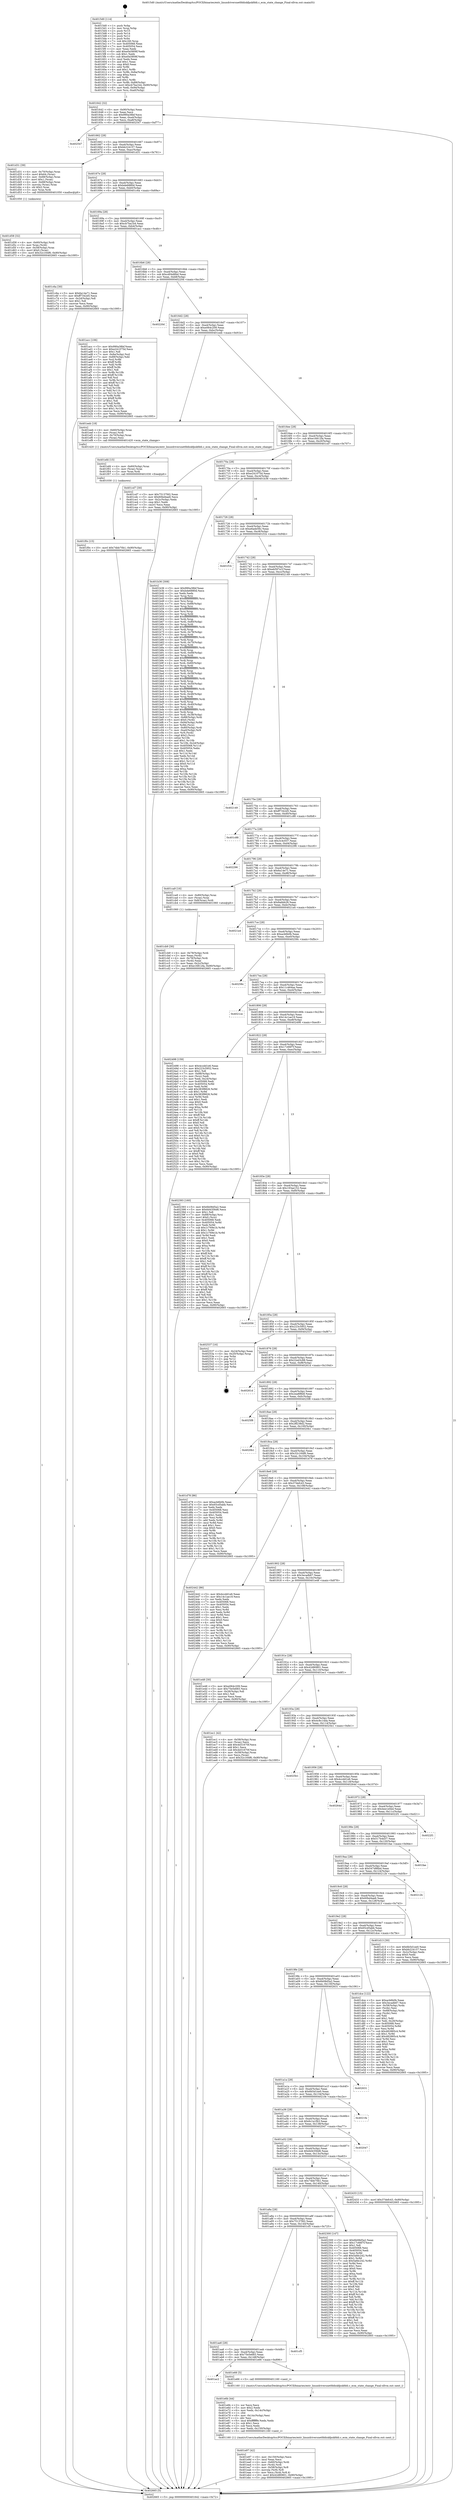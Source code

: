 digraph "0x4015d0" {
  label = "0x4015d0 (/mnt/c/Users/mathe/Desktop/tcc/POCII/binaries/extr_linuxdriversnetfddiskfpskfddi.c_ecm_state_change_Final-ollvm.out::main(0))"
  labelloc = "t"
  node[shape=record]

  Entry [label="",width=0.3,height=0.3,shape=circle,fillcolor=black,style=filled]
  "0x401642" [label="{
     0x401642 [32]\l
     | [instrs]\l
     &nbsp;&nbsp;0x401642 \<+6\>: mov -0x90(%rbp),%eax\l
     &nbsp;&nbsp;0x401648 \<+2\>: mov %eax,%ecx\l
     &nbsp;&nbsp;0x40164a \<+6\>: sub $0x990a38bf,%ecx\l
     &nbsp;&nbsp;0x401650 \<+6\>: mov %eax,-0xa4(%rbp)\l
     &nbsp;&nbsp;0x401656 \<+6\>: mov %ecx,-0xa8(%rbp)\l
     &nbsp;&nbsp;0x40165c \<+6\>: je 0000000000402547 \<main+0xf77\>\l
  }"]
  "0x402547" [label="{
     0x402547\l
  }", style=dashed]
  "0x401662" [label="{
     0x401662 [28]\l
     | [instrs]\l
     &nbsp;&nbsp;0x401662 \<+5\>: jmp 0000000000401667 \<main+0x97\>\l
     &nbsp;&nbsp;0x401667 \<+6\>: mov -0xa4(%rbp),%eax\l
     &nbsp;&nbsp;0x40166d \<+5\>: sub $0xbb224157,%eax\l
     &nbsp;&nbsp;0x401672 \<+6\>: mov %eax,-0xac(%rbp)\l
     &nbsp;&nbsp;0x401678 \<+6\>: je 0000000000401d31 \<main+0x761\>\l
  }"]
  Exit [label="",width=0.3,height=0.3,shape=circle,fillcolor=black,style=filled,peripheries=2]
  "0x401d31" [label="{
     0x401d31 [39]\l
     | [instrs]\l
     &nbsp;&nbsp;0x401d31 \<+4\>: mov -0x70(%rbp),%rax\l
     &nbsp;&nbsp;0x401d35 \<+6\>: movl $0x64,(%rax)\l
     &nbsp;&nbsp;0x401d3b \<+4\>: mov -0x68(%rbp),%rax\l
     &nbsp;&nbsp;0x401d3f \<+6\>: movl $0x1,(%rax)\l
     &nbsp;&nbsp;0x401d45 \<+4\>: mov -0x68(%rbp),%rax\l
     &nbsp;&nbsp;0x401d49 \<+3\>: movslq (%rax),%rax\l
     &nbsp;&nbsp;0x401d4c \<+4\>: shl $0x2,%rax\l
     &nbsp;&nbsp;0x401d50 \<+3\>: mov %rax,%rdi\l
     &nbsp;&nbsp;0x401d53 \<+5\>: call 0000000000401050 \<malloc@plt\>\l
     | [calls]\l
     &nbsp;&nbsp;0x401050 \{1\} (unknown)\l
  }"]
  "0x40167e" [label="{
     0x40167e [28]\l
     | [instrs]\l
     &nbsp;&nbsp;0x40167e \<+5\>: jmp 0000000000401683 \<main+0xb3\>\l
     &nbsp;&nbsp;0x401683 \<+6\>: mov -0xa4(%rbp),%eax\l
     &nbsp;&nbsp;0x401689 \<+5\>: sub $0xbde6880d,%eax\l
     &nbsp;&nbsp;0x40168e \<+6\>: mov %eax,-0xb0(%rbp)\l
     &nbsp;&nbsp;0x401694 \<+6\>: je 0000000000401c6a \<main+0x69a\>\l
  }"]
  "0x401f0c" [label="{
     0x401f0c [15]\l
     | [instrs]\l
     &nbsp;&nbsp;0x401f0c \<+10\>: movl $0x74bb70b1,-0x90(%rbp)\l
     &nbsp;&nbsp;0x401f16 \<+5\>: jmp 0000000000402665 \<main+0x1095\>\l
  }"]
  "0x401c6a" [label="{
     0x401c6a [30]\l
     | [instrs]\l
     &nbsp;&nbsp;0x401c6a \<+5\>: mov $0x6a14e71,%eax\l
     &nbsp;&nbsp;0x401c6f \<+5\>: mov $0xff7342d5,%ecx\l
     &nbsp;&nbsp;0x401c74 \<+3\>: mov -0x2d(%rbp),%dl\l
     &nbsp;&nbsp;0x401c77 \<+3\>: test $0x1,%dl\l
     &nbsp;&nbsp;0x401c7a \<+3\>: cmovne %ecx,%eax\l
     &nbsp;&nbsp;0x401c7d \<+6\>: mov %eax,-0x90(%rbp)\l
     &nbsp;&nbsp;0x401c83 \<+5\>: jmp 0000000000402665 \<main+0x1095\>\l
  }"]
  "0x40169a" [label="{
     0x40169a [28]\l
     | [instrs]\l
     &nbsp;&nbsp;0x40169a \<+5\>: jmp 000000000040169f \<main+0xcf\>\l
     &nbsp;&nbsp;0x40169f \<+6\>: mov -0xa4(%rbp),%eax\l
     &nbsp;&nbsp;0x4016a5 \<+5\>: sub $0xcb7ba1b4,%eax\l
     &nbsp;&nbsp;0x4016aa \<+6\>: mov %eax,-0xb4(%rbp)\l
     &nbsp;&nbsp;0x4016b0 \<+6\>: je 0000000000401acc \<main+0x4fc\>\l
  }"]
  "0x401efd" [label="{
     0x401efd [15]\l
     | [instrs]\l
     &nbsp;&nbsp;0x401efd \<+4\>: mov -0x60(%rbp),%rax\l
     &nbsp;&nbsp;0x401f01 \<+3\>: mov (%rax),%rax\l
     &nbsp;&nbsp;0x401f04 \<+3\>: mov %rax,%rdi\l
     &nbsp;&nbsp;0x401f07 \<+5\>: call 0000000000401030 \<free@plt\>\l
     | [calls]\l
     &nbsp;&nbsp;0x401030 \{1\} (unknown)\l
  }"]
  "0x401acc" [label="{
     0x401acc [106]\l
     | [instrs]\l
     &nbsp;&nbsp;0x401acc \<+5\>: mov $0x990a38bf,%eax\l
     &nbsp;&nbsp;0x401ad1 \<+5\>: mov $0xe241075d,%ecx\l
     &nbsp;&nbsp;0x401ad6 \<+2\>: mov $0x1,%dl\l
     &nbsp;&nbsp;0x401ad8 \<+7\>: mov -0x8a(%rbp),%sil\l
     &nbsp;&nbsp;0x401adf \<+7\>: mov -0x89(%rbp),%dil\l
     &nbsp;&nbsp;0x401ae6 \<+3\>: mov %sil,%r8b\l
     &nbsp;&nbsp;0x401ae9 \<+4\>: xor $0xff,%r8b\l
     &nbsp;&nbsp;0x401aed \<+3\>: mov %dil,%r9b\l
     &nbsp;&nbsp;0x401af0 \<+4\>: xor $0xff,%r9b\l
     &nbsp;&nbsp;0x401af4 \<+3\>: xor $0x1,%dl\l
     &nbsp;&nbsp;0x401af7 \<+3\>: mov %r8b,%r10b\l
     &nbsp;&nbsp;0x401afa \<+4\>: and $0xff,%r10b\l
     &nbsp;&nbsp;0x401afe \<+3\>: and %dl,%sil\l
     &nbsp;&nbsp;0x401b01 \<+3\>: mov %r9b,%r11b\l
     &nbsp;&nbsp;0x401b04 \<+4\>: and $0xff,%r11b\l
     &nbsp;&nbsp;0x401b08 \<+3\>: and %dl,%dil\l
     &nbsp;&nbsp;0x401b0b \<+3\>: or %sil,%r10b\l
     &nbsp;&nbsp;0x401b0e \<+3\>: or %dil,%r11b\l
     &nbsp;&nbsp;0x401b11 \<+3\>: xor %r11b,%r10b\l
     &nbsp;&nbsp;0x401b14 \<+3\>: or %r9b,%r8b\l
     &nbsp;&nbsp;0x401b17 \<+4\>: xor $0xff,%r8b\l
     &nbsp;&nbsp;0x401b1b \<+3\>: or $0x1,%dl\l
     &nbsp;&nbsp;0x401b1e \<+3\>: and %dl,%r8b\l
     &nbsp;&nbsp;0x401b21 \<+3\>: or %r8b,%r10b\l
     &nbsp;&nbsp;0x401b24 \<+4\>: test $0x1,%r10b\l
     &nbsp;&nbsp;0x401b28 \<+3\>: cmovne %ecx,%eax\l
     &nbsp;&nbsp;0x401b2b \<+6\>: mov %eax,-0x90(%rbp)\l
     &nbsp;&nbsp;0x401b31 \<+5\>: jmp 0000000000402665 \<main+0x1095\>\l
  }"]
  "0x4016b6" [label="{
     0x4016b6 [28]\l
     | [instrs]\l
     &nbsp;&nbsp;0x4016b6 \<+5\>: jmp 00000000004016bb \<main+0xeb\>\l
     &nbsp;&nbsp;0x4016bb \<+6\>: mov -0xa4(%rbp),%eax\l
     &nbsp;&nbsp;0x4016c1 \<+5\>: sub $0xcd04d6bd,%eax\l
     &nbsp;&nbsp;0x4016c6 \<+6\>: mov %eax,-0xb8(%rbp)\l
     &nbsp;&nbsp;0x4016cc \<+6\>: je 000000000040220d \<main+0xc3d\>\l
  }"]
  "0x402665" [label="{
     0x402665 [5]\l
     | [instrs]\l
     &nbsp;&nbsp;0x402665 \<+5\>: jmp 0000000000401642 \<main+0x72\>\l
  }"]
  "0x4015d0" [label="{
     0x4015d0 [114]\l
     | [instrs]\l
     &nbsp;&nbsp;0x4015d0 \<+1\>: push %rbp\l
     &nbsp;&nbsp;0x4015d1 \<+3\>: mov %rsp,%rbp\l
     &nbsp;&nbsp;0x4015d4 \<+2\>: push %r15\l
     &nbsp;&nbsp;0x4015d6 \<+2\>: push %r14\l
     &nbsp;&nbsp;0x4015d8 \<+2\>: push %r12\l
     &nbsp;&nbsp;0x4015da \<+1\>: push %rbx\l
     &nbsp;&nbsp;0x4015db \<+7\>: sub $0x160,%rsp\l
     &nbsp;&nbsp;0x4015e2 \<+7\>: mov 0x405068,%eax\l
     &nbsp;&nbsp;0x4015e9 \<+7\>: mov 0x405054,%ecx\l
     &nbsp;&nbsp;0x4015f0 \<+2\>: mov %eax,%edx\l
     &nbsp;&nbsp;0x4015f2 \<+6\>: add $0xe0a5808f,%edx\l
     &nbsp;&nbsp;0x4015f8 \<+3\>: sub $0x1,%edx\l
     &nbsp;&nbsp;0x4015fb \<+6\>: sub $0xe0a5808f,%edx\l
     &nbsp;&nbsp;0x401601 \<+3\>: imul %edx,%eax\l
     &nbsp;&nbsp;0x401604 \<+3\>: and $0x1,%eax\l
     &nbsp;&nbsp;0x401607 \<+3\>: cmp $0x0,%eax\l
     &nbsp;&nbsp;0x40160a \<+4\>: sete %r8b\l
     &nbsp;&nbsp;0x40160e \<+4\>: and $0x1,%r8b\l
     &nbsp;&nbsp;0x401612 \<+7\>: mov %r8b,-0x8a(%rbp)\l
     &nbsp;&nbsp;0x401619 \<+3\>: cmp $0xa,%ecx\l
     &nbsp;&nbsp;0x40161c \<+4\>: setl %r8b\l
     &nbsp;&nbsp;0x401620 \<+4\>: and $0x1,%r8b\l
     &nbsp;&nbsp;0x401624 \<+7\>: mov %r8b,-0x89(%rbp)\l
     &nbsp;&nbsp;0x40162b \<+10\>: movl $0xcb7ba1b4,-0x90(%rbp)\l
     &nbsp;&nbsp;0x401635 \<+6\>: mov %edi,-0x94(%rbp)\l
     &nbsp;&nbsp;0x40163b \<+7\>: mov %rsi,-0xa0(%rbp)\l
  }"]
  "0x401e97" [label="{
     0x401e97 [42]\l
     | [instrs]\l
     &nbsp;&nbsp;0x401e97 \<+6\>: mov -0x150(%rbp),%ecx\l
     &nbsp;&nbsp;0x401e9d \<+3\>: imul %eax,%ecx\l
     &nbsp;&nbsp;0x401ea0 \<+4\>: mov -0x60(%rbp),%rdi\l
     &nbsp;&nbsp;0x401ea4 \<+3\>: mov (%rdi),%rdi\l
     &nbsp;&nbsp;0x401ea7 \<+4\>: mov -0x58(%rbp),%r8\l
     &nbsp;&nbsp;0x401eab \<+3\>: movslq (%r8),%r8\l
     &nbsp;&nbsp;0x401eae \<+4\>: mov %ecx,(%rdi,%r8,4)\l
     &nbsp;&nbsp;0x401eb2 \<+10\>: movl $0x42d80801,-0x90(%rbp)\l
     &nbsp;&nbsp;0x401ebc \<+5\>: jmp 0000000000402665 \<main+0x1095\>\l
  }"]
  "0x40220d" [label="{
     0x40220d\l
  }", style=dashed]
  "0x4016d2" [label="{
     0x4016d2 [28]\l
     | [instrs]\l
     &nbsp;&nbsp;0x4016d2 \<+5\>: jmp 00000000004016d7 \<main+0x107\>\l
     &nbsp;&nbsp;0x4016d7 \<+6\>: mov -0xa4(%rbp),%eax\l
     &nbsp;&nbsp;0x4016dd \<+5\>: sub $0xe064c209,%eax\l
     &nbsp;&nbsp;0x4016e2 \<+6\>: mov %eax,-0xbc(%rbp)\l
     &nbsp;&nbsp;0x4016e8 \<+6\>: je 0000000000401eeb \<main+0x91b\>\l
  }"]
  "0x401e6b" [label="{
     0x401e6b [44]\l
     | [instrs]\l
     &nbsp;&nbsp;0x401e6b \<+2\>: xor %ecx,%ecx\l
     &nbsp;&nbsp;0x401e6d \<+5\>: mov $0x2,%edx\l
     &nbsp;&nbsp;0x401e72 \<+6\>: mov %edx,-0x14c(%rbp)\l
     &nbsp;&nbsp;0x401e78 \<+1\>: cltd\l
     &nbsp;&nbsp;0x401e79 \<+6\>: mov -0x14c(%rbp),%esi\l
     &nbsp;&nbsp;0x401e7f \<+2\>: idiv %esi\l
     &nbsp;&nbsp;0x401e81 \<+6\>: imul $0xfffffffe,%edx,%edx\l
     &nbsp;&nbsp;0x401e87 \<+3\>: sub $0x1,%ecx\l
     &nbsp;&nbsp;0x401e8a \<+2\>: sub %ecx,%edx\l
     &nbsp;&nbsp;0x401e8c \<+6\>: mov %edx,-0x150(%rbp)\l
     &nbsp;&nbsp;0x401e92 \<+5\>: call 0000000000401160 \<next_i\>\l
     | [calls]\l
     &nbsp;&nbsp;0x401160 \{1\} (/mnt/c/Users/mathe/Desktop/tcc/POCII/binaries/extr_linuxdriversnetfddiskfpskfddi.c_ecm_state_change_Final-ollvm.out::next_i)\l
  }"]
  "0x401eeb" [label="{
     0x401eeb [18]\l
     | [instrs]\l
     &nbsp;&nbsp;0x401eeb \<+4\>: mov -0x60(%rbp),%rax\l
     &nbsp;&nbsp;0x401eef \<+3\>: mov (%rax),%rdi\l
     &nbsp;&nbsp;0x401ef2 \<+4\>: mov -0x70(%rbp),%rax\l
     &nbsp;&nbsp;0x401ef6 \<+2\>: mov (%rax),%esi\l
     &nbsp;&nbsp;0x401ef8 \<+5\>: call 0000000000401420 \<ecm_state_change\>\l
     | [calls]\l
     &nbsp;&nbsp;0x401420 \{1\} (/mnt/c/Users/mathe/Desktop/tcc/POCII/binaries/extr_linuxdriversnetfddiskfpskfddi.c_ecm_state_change_Final-ollvm.out::ecm_state_change)\l
  }"]
  "0x4016ee" [label="{
     0x4016ee [28]\l
     | [instrs]\l
     &nbsp;&nbsp;0x4016ee \<+5\>: jmp 00000000004016f3 \<main+0x123\>\l
     &nbsp;&nbsp;0x4016f3 \<+6\>: mov -0xa4(%rbp),%eax\l
     &nbsp;&nbsp;0x4016f9 \<+5\>: sub $0xe16812fa,%eax\l
     &nbsp;&nbsp;0x4016fe \<+6\>: mov %eax,-0xc0(%rbp)\l
     &nbsp;&nbsp;0x401704 \<+6\>: je 0000000000401cd7 \<main+0x707\>\l
  }"]
  "0x401ac2" [label="{
     0x401ac2\l
  }", style=dashed]
  "0x401cd7" [label="{
     0x401cd7 [30]\l
     | [instrs]\l
     &nbsp;&nbsp;0x401cd7 \<+5\>: mov $0x75137fd2,%eax\l
     &nbsp;&nbsp;0x401cdc \<+5\>: mov $0x60bd4ae6,%ecx\l
     &nbsp;&nbsp;0x401ce1 \<+3\>: mov -0x2c(%rbp),%edx\l
     &nbsp;&nbsp;0x401ce4 \<+3\>: cmp $0x1,%edx\l
     &nbsp;&nbsp;0x401ce7 \<+3\>: cmovl %ecx,%eax\l
     &nbsp;&nbsp;0x401cea \<+6\>: mov %eax,-0x90(%rbp)\l
     &nbsp;&nbsp;0x401cf0 \<+5\>: jmp 0000000000402665 \<main+0x1095\>\l
  }"]
  "0x40170a" [label="{
     0x40170a [28]\l
     | [instrs]\l
     &nbsp;&nbsp;0x40170a \<+5\>: jmp 000000000040170f \<main+0x13f\>\l
     &nbsp;&nbsp;0x40170f \<+6\>: mov -0xa4(%rbp),%eax\l
     &nbsp;&nbsp;0x401715 \<+5\>: sub $0xe241075d,%eax\l
     &nbsp;&nbsp;0x40171a \<+6\>: mov %eax,-0xc4(%rbp)\l
     &nbsp;&nbsp;0x401720 \<+6\>: je 0000000000401b36 \<main+0x566\>\l
  }"]
  "0x401e66" [label="{
     0x401e66 [5]\l
     | [instrs]\l
     &nbsp;&nbsp;0x401e66 \<+5\>: call 0000000000401160 \<next_i\>\l
     | [calls]\l
     &nbsp;&nbsp;0x401160 \{1\} (/mnt/c/Users/mathe/Desktop/tcc/POCII/binaries/extr_linuxdriversnetfddiskfpskfddi.c_ecm_state_change_Final-ollvm.out::next_i)\l
  }"]
  "0x401b36" [label="{
     0x401b36 [308]\l
     | [instrs]\l
     &nbsp;&nbsp;0x401b36 \<+5\>: mov $0x990a38bf,%eax\l
     &nbsp;&nbsp;0x401b3b \<+5\>: mov $0xbde6880d,%ecx\l
     &nbsp;&nbsp;0x401b40 \<+2\>: xor %edx,%edx\l
     &nbsp;&nbsp;0x401b42 \<+3\>: mov %rsp,%rsi\l
     &nbsp;&nbsp;0x401b45 \<+4\>: add $0xfffffffffffffff0,%rsi\l
     &nbsp;&nbsp;0x401b49 \<+3\>: mov %rsi,%rsp\l
     &nbsp;&nbsp;0x401b4c \<+7\>: mov %rsi,-0x88(%rbp)\l
     &nbsp;&nbsp;0x401b53 \<+3\>: mov %rsp,%rsi\l
     &nbsp;&nbsp;0x401b56 \<+4\>: add $0xfffffffffffffff0,%rsi\l
     &nbsp;&nbsp;0x401b5a \<+3\>: mov %rsi,%rsp\l
     &nbsp;&nbsp;0x401b5d \<+3\>: mov %rsp,%rdi\l
     &nbsp;&nbsp;0x401b60 \<+4\>: add $0xfffffffffffffff0,%rdi\l
     &nbsp;&nbsp;0x401b64 \<+3\>: mov %rdi,%rsp\l
     &nbsp;&nbsp;0x401b67 \<+4\>: mov %rdi,-0x80(%rbp)\l
     &nbsp;&nbsp;0x401b6b \<+3\>: mov %rsp,%rdi\l
     &nbsp;&nbsp;0x401b6e \<+4\>: add $0xfffffffffffffff0,%rdi\l
     &nbsp;&nbsp;0x401b72 \<+3\>: mov %rdi,%rsp\l
     &nbsp;&nbsp;0x401b75 \<+4\>: mov %rdi,-0x78(%rbp)\l
     &nbsp;&nbsp;0x401b79 \<+3\>: mov %rsp,%rdi\l
     &nbsp;&nbsp;0x401b7c \<+4\>: add $0xfffffffffffffff0,%rdi\l
     &nbsp;&nbsp;0x401b80 \<+3\>: mov %rdi,%rsp\l
     &nbsp;&nbsp;0x401b83 \<+4\>: mov %rdi,-0x70(%rbp)\l
     &nbsp;&nbsp;0x401b87 \<+3\>: mov %rsp,%rdi\l
     &nbsp;&nbsp;0x401b8a \<+4\>: add $0xfffffffffffffff0,%rdi\l
     &nbsp;&nbsp;0x401b8e \<+3\>: mov %rdi,%rsp\l
     &nbsp;&nbsp;0x401b91 \<+4\>: mov %rdi,-0x68(%rbp)\l
     &nbsp;&nbsp;0x401b95 \<+3\>: mov %rsp,%rdi\l
     &nbsp;&nbsp;0x401b98 \<+4\>: add $0xfffffffffffffff0,%rdi\l
     &nbsp;&nbsp;0x401b9c \<+3\>: mov %rdi,%rsp\l
     &nbsp;&nbsp;0x401b9f \<+4\>: mov %rdi,-0x60(%rbp)\l
     &nbsp;&nbsp;0x401ba3 \<+3\>: mov %rsp,%rdi\l
     &nbsp;&nbsp;0x401ba6 \<+4\>: add $0xfffffffffffffff0,%rdi\l
     &nbsp;&nbsp;0x401baa \<+3\>: mov %rdi,%rsp\l
     &nbsp;&nbsp;0x401bad \<+4\>: mov %rdi,-0x58(%rbp)\l
     &nbsp;&nbsp;0x401bb1 \<+3\>: mov %rsp,%rdi\l
     &nbsp;&nbsp;0x401bb4 \<+4\>: add $0xfffffffffffffff0,%rdi\l
     &nbsp;&nbsp;0x401bb8 \<+3\>: mov %rdi,%rsp\l
     &nbsp;&nbsp;0x401bbb \<+4\>: mov %rdi,-0x50(%rbp)\l
     &nbsp;&nbsp;0x401bbf \<+3\>: mov %rsp,%rdi\l
     &nbsp;&nbsp;0x401bc2 \<+4\>: add $0xfffffffffffffff0,%rdi\l
     &nbsp;&nbsp;0x401bc6 \<+3\>: mov %rdi,%rsp\l
     &nbsp;&nbsp;0x401bc9 \<+4\>: mov %rdi,-0x48(%rbp)\l
     &nbsp;&nbsp;0x401bcd \<+3\>: mov %rsp,%rdi\l
     &nbsp;&nbsp;0x401bd0 \<+4\>: add $0xfffffffffffffff0,%rdi\l
     &nbsp;&nbsp;0x401bd4 \<+3\>: mov %rdi,%rsp\l
     &nbsp;&nbsp;0x401bd7 \<+4\>: mov %rdi,-0x40(%rbp)\l
     &nbsp;&nbsp;0x401bdb \<+3\>: mov %rsp,%rdi\l
     &nbsp;&nbsp;0x401bde \<+4\>: add $0xfffffffffffffff0,%rdi\l
     &nbsp;&nbsp;0x401be2 \<+3\>: mov %rdi,%rsp\l
     &nbsp;&nbsp;0x401be5 \<+4\>: mov %rdi,-0x38(%rbp)\l
     &nbsp;&nbsp;0x401be9 \<+7\>: mov -0x88(%rbp),%rdi\l
     &nbsp;&nbsp;0x401bf0 \<+6\>: movl $0x0,(%rdi)\l
     &nbsp;&nbsp;0x401bf6 \<+7\>: mov -0x94(%rbp),%r8d\l
     &nbsp;&nbsp;0x401bfd \<+3\>: mov %r8d,(%rsi)\l
     &nbsp;&nbsp;0x401c00 \<+4\>: mov -0x80(%rbp),%rdi\l
     &nbsp;&nbsp;0x401c04 \<+7\>: mov -0xa0(%rbp),%r9\l
     &nbsp;&nbsp;0x401c0b \<+3\>: mov %r9,(%rdi)\l
     &nbsp;&nbsp;0x401c0e \<+3\>: cmpl $0x2,(%rsi)\l
     &nbsp;&nbsp;0x401c11 \<+4\>: setne %r10b\l
     &nbsp;&nbsp;0x401c15 \<+4\>: and $0x1,%r10b\l
     &nbsp;&nbsp;0x401c19 \<+4\>: mov %r10b,-0x2d(%rbp)\l
     &nbsp;&nbsp;0x401c1d \<+8\>: mov 0x405068,%r11d\l
     &nbsp;&nbsp;0x401c25 \<+7\>: mov 0x405054,%ebx\l
     &nbsp;&nbsp;0x401c2c \<+3\>: sub $0x1,%edx\l
     &nbsp;&nbsp;0x401c2f \<+3\>: mov %r11d,%r14d\l
     &nbsp;&nbsp;0x401c32 \<+3\>: add %edx,%r14d\l
     &nbsp;&nbsp;0x401c35 \<+4\>: imul %r14d,%r11d\l
     &nbsp;&nbsp;0x401c39 \<+4\>: and $0x1,%r11d\l
     &nbsp;&nbsp;0x401c3d \<+4\>: cmp $0x0,%r11d\l
     &nbsp;&nbsp;0x401c41 \<+4\>: sete %r10b\l
     &nbsp;&nbsp;0x401c45 \<+3\>: cmp $0xa,%ebx\l
     &nbsp;&nbsp;0x401c48 \<+4\>: setl %r15b\l
     &nbsp;&nbsp;0x401c4c \<+3\>: mov %r10b,%r12b\l
     &nbsp;&nbsp;0x401c4f \<+3\>: and %r15b,%r12b\l
     &nbsp;&nbsp;0x401c52 \<+3\>: xor %r15b,%r10b\l
     &nbsp;&nbsp;0x401c55 \<+3\>: or %r10b,%r12b\l
     &nbsp;&nbsp;0x401c58 \<+4\>: test $0x1,%r12b\l
     &nbsp;&nbsp;0x401c5c \<+3\>: cmovne %ecx,%eax\l
     &nbsp;&nbsp;0x401c5f \<+6\>: mov %eax,-0x90(%rbp)\l
     &nbsp;&nbsp;0x401c65 \<+5\>: jmp 0000000000402665 \<main+0x1095\>\l
  }"]
  "0x401726" [label="{
     0x401726 [28]\l
     | [instrs]\l
     &nbsp;&nbsp;0x401726 \<+5\>: jmp 000000000040172b \<main+0x15b\>\l
     &nbsp;&nbsp;0x40172b \<+6\>: mov -0xa4(%rbp),%eax\l
     &nbsp;&nbsp;0x401731 \<+5\>: sub $0xe6ade56c,%eax\l
     &nbsp;&nbsp;0x401736 \<+6\>: mov %eax,-0xc8(%rbp)\l
     &nbsp;&nbsp;0x40173c \<+6\>: je 0000000000401f1b \<main+0x94b\>\l
  }"]
  "0x401aa6" [label="{
     0x401aa6 [28]\l
     | [instrs]\l
     &nbsp;&nbsp;0x401aa6 \<+5\>: jmp 0000000000401aab \<main+0x4db\>\l
     &nbsp;&nbsp;0x401aab \<+6\>: mov -0xa4(%rbp),%eax\l
     &nbsp;&nbsp;0x401ab1 \<+5\>: sub $0x75e5e683,%eax\l
     &nbsp;&nbsp;0x401ab6 \<+6\>: mov %eax,-0x148(%rbp)\l
     &nbsp;&nbsp;0x401abc \<+6\>: je 0000000000401e66 \<main+0x896\>\l
  }"]
  "0x401cf5" [label="{
     0x401cf5\l
  }", style=dashed]
  "0x401f1b" [label="{
     0x401f1b\l
  }", style=dashed]
  "0x401742" [label="{
     0x401742 [28]\l
     | [instrs]\l
     &nbsp;&nbsp;0x401742 \<+5\>: jmp 0000000000401747 \<main+0x177\>\l
     &nbsp;&nbsp;0x401747 \<+6\>: mov -0xa4(%rbp),%eax\l
     &nbsp;&nbsp;0x40174d \<+5\>: sub $0xeb597a1f,%eax\l
     &nbsp;&nbsp;0x401752 \<+6\>: mov %eax,-0xcc(%rbp)\l
     &nbsp;&nbsp;0x401758 \<+6\>: je 0000000000402149 \<main+0xb79\>\l
  }"]
  "0x401a8a" [label="{
     0x401a8a [28]\l
     | [instrs]\l
     &nbsp;&nbsp;0x401a8a \<+5\>: jmp 0000000000401a8f \<main+0x4bf\>\l
     &nbsp;&nbsp;0x401a8f \<+6\>: mov -0xa4(%rbp),%eax\l
     &nbsp;&nbsp;0x401a95 \<+5\>: sub $0x75137fd2,%eax\l
     &nbsp;&nbsp;0x401a9a \<+6\>: mov %eax,-0x144(%rbp)\l
     &nbsp;&nbsp;0x401aa0 \<+6\>: je 0000000000401cf5 \<main+0x725\>\l
  }"]
  "0x402149" [label="{
     0x402149\l
  }", style=dashed]
  "0x40175e" [label="{
     0x40175e [28]\l
     | [instrs]\l
     &nbsp;&nbsp;0x40175e \<+5\>: jmp 0000000000401763 \<main+0x193\>\l
     &nbsp;&nbsp;0x401763 \<+6\>: mov -0xa4(%rbp),%eax\l
     &nbsp;&nbsp;0x401769 \<+5\>: sub $0xff7342d5,%eax\l
     &nbsp;&nbsp;0x40176e \<+6\>: mov %eax,-0xd0(%rbp)\l
     &nbsp;&nbsp;0x401774 \<+6\>: je 0000000000401c88 \<main+0x6b8\>\l
  }"]
  "0x402300" [label="{
     0x402300 [147]\l
     | [instrs]\l
     &nbsp;&nbsp;0x402300 \<+5\>: mov $0x6b08d5a2,%eax\l
     &nbsp;&nbsp;0x402305 \<+5\>: mov $0x17c66f7f,%ecx\l
     &nbsp;&nbsp;0x40230a \<+2\>: mov $0x1,%dl\l
     &nbsp;&nbsp;0x40230c \<+7\>: mov 0x405068,%esi\l
     &nbsp;&nbsp;0x402313 \<+7\>: mov 0x405054,%edi\l
     &nbsp;&nbsp;0x40231a \<+3\>: mov %esi,%r8d\l
     &nbsp;&nbsp;0x40231d \<+7\>: add $0x5afdc242,%r8d\l
     &nbsp;&nbsp;0x402324 \<+4\>: sub $0x1,%r8d\l
     &nbsp;&nbsp;0x402328 \<+7\>: sub $0x5afdc242,%r8d\l
     &nbsp;&nbsp;0x40232f \<+4\>: imul %r8d,%esi\l
     &nbsp;&nbsp;0x402333 \<+3\>: and $0x1,%esi\l
     &nbsp;&nbsp;0x402336 \<+3\>: cmp $0x0,%esi\l
     &nbsp;&nbsp;0x402339 \<+4\>: sete %r9b\l
     &nbsp;&nbsp;0x40233d \<+3\>: cmp $0xa,%edi\l
     &nbsp;&nbsp;0x402340 \<+4\>: setl %r10b\l
     &nbsp;&nbsp;0x402344 \<+3\>: mov %r9b,%r11b\l
     &nbsp;&nbsp;0x402347 \<+4\>: xor $0xff,%r11b\l
     &nbsp;&nbsp;0x40234b \<+3\>: mov %r10b,%bl\l
     &nbsp;&nbsp;0x40234e \<+3\>: xor $0xff,%bl\l
     &nbsp;&nbsp;0x402351 \<+3\>: xor $0x1,%dl\l
     &nbsp;&nbsp;0x402354 \<+3\>: mov %r11b,%r14b\l
     &nbsp;&nbsp;0x402357 \<+4\>: and $0xff,%r14b\l
     &nbsp;&nbsp;0x40235b \<+3\>: and %dl,%r9b\l
     &nbsp;&nbsp;0x40235e \<+3\>: mov %bl,%r15b\l
     &nbsp;&nbsp;0x402361 \<+4\>: and $0xff,%r15b\l
     &nbsp;&nbsp;0x402365 \<+3\>: and %dl,%r10b\l
     &nbsp;&nbsp;0x402368 \<+3\>: or %r9b,%r14b\l
     &nbsp;&nbsp;0x40236b \<+3\>: or %r10b,%r15b\l
     &nbsp;&nbsp;0x40236e \<+3\>: xor %r15b,%r14b\l
     &nbsp;&nbsp;0x402371 \<+3\>: or %bl,%r11b\l
     &nbsp;&nbsp;0x402374 \<+4\>: xor $0xff,%r11b\l
     &nbsp;&nbsp;0x402378 \<+3\>: or $0x1,%dl\l
     &nbsp;&nbsp;0x40237b \<+3\>: and %dl,%r11b\l
     &nbsp;&nbsp;0x40237e \<+3\>: or %r11b,%r14b\l
     &nbsp;&nbsp;0x402381 \<+4\>: test $0x1,%r14b\l
     &nbsp;&nbsp;0x402385 \<+3\>: cmovne %ecx,%eax\l
     &nbsp;&nbsp;0x402388 \<+6\>: mov %eax,-0x90(%rbp)\l
     &nbsp;&nbsp;0x40238e \<+5\>: jmp 0000000000402665 \<main+0x1095\>\l
  }"]
  "0x401c88" [label="{
     0x401c88\l
  }", style=dashed]
  "0x40177a" [label="{
     0x40177a [28]\l
     | [instrs]\l
     &nbsp;&nbsp;0x40177a \<+5\>: jmp 000000000040177f \<main+0x1af\>\l
     &nbsp;&nbsp;0x40177f \<+6\>: mov -0xa4(%rbp),%eax\l
     &nbsp;&nbsp;0x401785 \<+5\>: sub $0x3c4c037,%eax\l
     &nbsp;&nbsp;0x40178a \<+6\>: mov %eax,-0xd4(%rbp)\l
     &nbsp;&nbsp;0x401790 \<+6\>: je 0000000000402296 \<main+0xcc6\>\l
  }"]
  "0x401a6e" [label="{
     0x401a6e [28]\l
     | [instrs]\l
     &nbsp;&nbsp;0x401a6e \<+5\>: jmp 0000000000401a73 \<main+0x4a3\>\l
     &nbsp;&nbsp;0x401a73 \<+6\>: mov -0xa4(%rbp),%eax\l
     &nbsp;&nbsp;0x401a79 \<+5\>: sub $0x74bb70b1,%eax\l
     &nbsp;&nbsp;0x401a7e \<+6\>: mov %eax,-0x140(%rbp)\l
     &nbsp;&nbsp;0x401a84 \<+6\>: je 0000000000402300 \<main+0xd30\>\l
  }"]
  "0x402296" [label="{
     0x402296\l
  }", style=dashed]
  "0x401796" [label="{
     0x401796 [28]\l
     | [instrs]\l
     &nbsp;&nbsp;0x401796 \<+5\>: jmp 000000000040179b \<main+0x1cb\>\l
     &nbsp;&nbsp;0x40179b \<+6\>: mov -0xa4(%rbp),%eax\l
     &nbsp;&nbsp;0x4017a1 \<+5\>: sub $0x6a14e71,%eax\l
     &nbsp;&nbsp;0x4017a6 \<+6\>: mov %eax,-0xd8(%rbp)\l
     &nbsp;&nbsp;0x4017ac \<+6\>: je 0000000000401ca9 \<main+0x6d9\>\l
  }"]
  "0x402433" [label="{
     0x402433 [15]\l
     | [instrs]\l
     &nbsp;&nbsp;0x402433 \<+10\>: movl $0x37defc43,-0x90(%rbp)\l
     &nbsp;&nbsp;0x40243d \<+5\>: jmp 0000000000402665 \<main+0x1095\>\l
  }"]
  "0x401ca9" [label="{
     0x401ca9 [16]\l
     | [instrs]\l
     &nbsp;&nbsp;0x401ca9 \<+4\>: mov -0x80(%rbp),%rax\l
     &nbsp;&nbsp;0x401cad \<+3\>: mov (%rax),%rax\l
     &nbsp;&nbsp;0x401cb0 \<+4\>: mov 0x8(%rax),%rdi\l
     &nbsp;&nbsp;0x401cb4 \<+5\>: call 0000000000401060 \<atoi@plt\>\l
     | [calls]\l
     &nbsp;&nbsp;0x401060 \{1\} (unknown)\l
  }"]
  "0x4017b2" [label="{
     0x4017b2 [28]\l
     | [instrs]\l
     &nbsp;&nbsp;0x4017b2 \<+5\>: jmp 00000000004017b7 \<main+0x1e7\>\l
     &nbsp;&nbsp;0x4017b7 \<+6\>: mov -0xa4(%rbp),%eax\l
     &nbsp;&nbsp;0x4017bd \<+5\>: sub $0x8abbb26,%eax\l
     &nbsp;&nbsp;0x4017c2 \<+6\>: mov %eax,-0xdc(%rbp)\l
     &nbsp;&nbsp;0x4017c8 \<+6\>: je 00000000004021a4 \<main+0xbd4\>\l
  }"]
  "0x401cb9" [label="{
     0x401cb9 [30]\l
     | [instrs]\l
     &nbsp;&nbsp;0x401cb9 \<+4\>: mov -0x78(%rbp),%rdi\l
     &nbsp;&nbsp;0x401cbd \<+2\>: mov %eax,(%rdi)\l
     &nbsp;&nbsp;0x401cbf \<+4\>: mov -0x78(%rbp),%rdi\l
     &nbsp;&nbsp;0x401cc3 \<+2\>: mov (%rdi),%eax\l
     &nbsp;&nbsp;0x401cc5 \<+3\>: mov %eax,-0x2c(%rbp)\l
     &nbsp;&nbsp;0x401cc8 \<+10\>: movl $0xe16812fa,-0x90(%rbp)\l
     &nbsp;&nbsp;0x401cd2 \<+5\>: jmp 0000000000402665 \<main+0x1095\>\l
  }"]
  "0x401a52" [label="{
     0x401a52 [28]\l
     | [instrs]\l
     &nbsp;&nbsp;0x401a52 \<+5\>: jmp 0000000000401a57 \<main+0x487\>\l
     &nbsp;&nbsp;0x401a57 \<+6\>: mov -0xa4(%rbp),%eax\l
     &nbsp;&nbsp;0x401a5d \<+5\>: sub $0x6d4356d6,%eax\l
     &nbsp;&nbsp;0x401a62 \<+6\>: mov %eax,-0x13c(%rbp)\l
     &nbsp;&nbsp;0x401a68 \<+6\>: je 0000000000402433 \<main+0xe63\>\l
  }"]
  "0x4021a4" [label="{
     0x4021a4\l
  }", style=dashed]
  "0x4017ce" [label="{
     0x4017ce [28]\l
     | [instrs]\l
     &nbsp;&nbsp;0x4017ce \<+5\>: jmp 00000000004017d3 \<main+0x203\>\l
     &nbsp;&nbsp;0x4017d3 \<+6\>: mov -0xa4(%rbp),%eax\l
     &nbsp;&nbsp;0x4017d9 \<+5\>: sub $0xacb6b0b,%eax\l
     &nbsp;&nbsp;0x4017de \<+6\>: mov %eax,-0xe0(%rbp)\l
     &nbsp;&nbsp;0x4017e4 \<+6\>: je 000000000040258c \<main+0xfbc\>\l
  }"]
  "0x402047" [label="{
     0x402047\l
  }", style=dashed]
  "0x40258c" [label="{
     0x40258c\l
  }", style=dashed]
  "0x4017ea" [label="{
     0x4017ea [28]\l
     | [instrs]\l
     &nbsp;&nbsp;0x4017ea \<+5\>: jmp 00000000004017ef \<main+0x21f\>\l
     &nbsp;&nbsp;0x4017ef \<+6\>: mov -0xa4(%rbp),%eax\l
     &nbsp;&nbsp;0x4017f5 \<+5\>: sub $0x11c464aa,%eax\l
     &nbsp;&nbsp;0x4017fa \<+6\>: mov %eax,-0xe4(%rbp)\l
     &nbsp;&nbsp;0x401800 \<+6\>: je 00000000004021ce \<main+0xbfe\>\l
  }"]
  "0x401a36" [label="{
     0x401a36 [28]\l
     | [instrs]\l
     &nbsp;&nbsp;0x401a36 \<+5\>: jmp 0000000000401a3b \<main+0x46b\>\l
     &nbsp;&nbsp;0x401a3b \<+6\>: mov -0xa4(%rbp),%eax\l
     &nbsp;&nbsp;0x401a41 \<+5\>: sub $0x6c1a1fb3,%eax\l
     &nbsp;&nbsp;0x401a46 \<+6\>: mov %eax,-0x138(%rbp)\l
     &nbsp;&nbsp;0x401a4c \<+6\>: je 0000000000402047 \<main+0xa77\>\l
  }"]
  "0x4021ce" [label="{
     0x4021ce\l
  }", style=dashed]
  "0x401806" [label="{
     0x401806 [28]\l
     | [instrs]\l
     &nbsp;&nbsp;0x401806 \<+5\>: jmp 000000000040180b \<main+0x23b\>\l
     &nbsp;&nbsp;0x40180b \<+6\>: mov -0xa4(%rbp),%eax\l
     &nbsp;&nbsp;0x401811 \<+5\>: sub $0x14c1ae19,%eax\l
     &nbsp;&nbsp;0x401816 \<+6\>: mov %eax,-0xe8(%rbp)\l
     &nbsp;&nbsp;0x40181c \<+6\>: je 0000000000402498 \<main+0xec8\>\l
  }"]
  "0x4021fe" [label="{
     0x4021fe\l
  }", style=dashed]
  "0x402498" [label="{
     0x402498 [159]\l
     | [instrs]\l
     &nbsp;&nbsp;0x402498 \<+5\>: mov $0x4ccdd1e6,%eax\l
     &nbsp;&nbsp;0x40249d \<+5\>: mov $0x223c5952,%ecx\l
     &nbsp;&nbsp;0x4024a2 \<+2\>: mov $0x1,%dl\l
     &nbsp;&nbsp;0x4024a4 \<+7\>: mov -0x88(%rbp),%rsi\l
     &nbsp;&nbsp;0x4024ab \<+2\>: mov (%rsi),%edi\l
     &nbsp;&nbsp;0x4024ad \<+3\>: mov %edi,-0x24(%rbp)\l
     &nbsp;&nbsp;0x4024b0 \<+7\>: mov 0x405068,%edi\l
     &nbsp;&nbsp;0x4024b7 \<+8\>: mov 0x405054,%r8d\l
     &nbsp;&nbsp;0x4024bf \<+3\>: mov %edi,%r9d\l
     &nbsp;&nbsp;0x4024c2 \<+7\>: add $0x383f8826,%r9d\l
     &nbsp;&nbsp;0x4024c9 \<+4\>: sub $0x1,%r9d\l
     &nbsp;&nbsp;0x4024cd \<+7\>: sub $0x383f8826,%r9d\l
     &nbsp;&nbsp;0x4024d4 \<+4\>: imul %r9d,%edi\l
     &nbsp;&nbsp;0x4024d8 \<+3\>: and $0x1,%edi\l
     &nbsp;&nbsp;0x4024db \<+3\>: cmp $0x0,%edi\l
     &nbsp;&nbsp;0x4024de \<+4\>: sete %r10b\l
     &nbsp;&nbsp;0x4024e2 \<+4\>: cmp $0xa,%r8d\l
     &nbsp;&nbsp;0x4024e6 \<+4\>: setl %r11b\l
     &nbsp;&nbsp;0x4024ea \<+3\>: mov %r10b,%bl\l
     &nbsp;&nbsp;0x4024ed \<+3\>: xor $0xff,%bl\l
     &nbsp;&nbsp;0x4024f0 \<+3\>: mov %r11b,%r14b\l
     &nbsp;&nbsp;0x4024f3 \<+4\>: xor $0xff,%r14b\l
     &nbsp;&nbsp;0x4024f7 \<+3\>: xor $0x0,%dl\l
     &nbsp;&nbsp;0x4024fa \<+3\>: mov %bl,%r15b\l
     &nbsp;&nbsp;0x4024fd \<+4\>: and $0x0,%r15b\l
     &nbsp;&nbsp;0x402501 \<+3\>: and %dl,%r10b\l
     &nbsp;&nbsp;0x402504 \<+3\>: mov %r14b,%r12b\l
     &nbsp;&nbsp;0x402507 \<+4\>: and $0x0,%r12b\l
     &nbsp;&nbsp;0x40250b \<+3\>: and %dl,%r11b\l
     &nbsp;&nbsp;0x40250e \<+3\>: or %r10b,%r15b\l
     &nbsp;&nbsp;0x402511 \<+3\>: or %r11b,%r12b\l
     &nbsp;&nbsp;0x402514 \<+3\>: xor %r12b,%r15b\l
     &nbsp;&nbsp;0x402517 \<+3\>: or %r14b,%bl\l
     &nbsp;&nbsp;0x40251a \<+3\>: xor $0xff,%bl\l
     &nbsp;&nbsp;0x40251d \<+3\>: or $0x0,%dl\l
     &nbsp;&nbsp;0x402520 \<+2\>: and %dl,%bl\l
     &nbsp;&nbsp;0x402522 \<+3\>: or %bl,%r15b\l
     &nbsp;&nbsp;0x402525 \<+4\>: test $0x1,%r15b\l
     &nbsp;&nbsp;0x402529 \<+3\>: cmovne %ecx,%eax\l
     &nbsp;&nbsp;0x40252c \<+6\>: mov %eax,-0x90(%rbp)\l
     &nbsp;&nbsp;0x402532 \<+5\>: jmp 0000000000402665 \<main+0x1095\>\l
  }"]
  "0x401822" [label="{
     0x401822 [28]\l
     | [instrs]\l
     &nbsp;&nbsp;0x401822 \<+5\>: jmp 0000000000401827 \<main+0x257\>\l
     &nbsp;&nbsp;0x401827 \<+6\>: mov -0xa4(%rbp),%eax\l
     &nbsp;&nbsp;0x40182d \<+5\>: sub $0x17c66f7f,%eax\l
     &nbsp;&nbsp;0x401832 \<+6\>: mov %eax,-0xec(%rbp)\l
     &nbsp;&nbsp;0x401838 \<+6\>: je 0000000000402393 \<main+0xdc3\>\l
  }"]
  "0x401a1a" [label="{
     0x401a1a [28]\l
     | [instrs]\l
     &nbsp;&nbsp;0x401a1a \<+5\>: jmp 0000000000401a1f \<main+0x44f\>\l
     &nbsp;&nbsp;0x401a1f \<+6\>: mov -0xa4(%rbp),%eax\l
     &nbsp;&nbsp;0x401a25 \<+5\>: sub $0x6b5d1ee0,%eax\l
     &nbsp;&nbsp;0x401a2a \<+6\>: mov %eax,-0x134(%rbp)\l
     &nbsp;&nbsp;0x401a30 \<+6\>: je 00000000004021fe \<main+0xc2e\>\l
  }"]
  "0x402393" [label="{
     0x402393 [160]\l
     | [instrs]\l
     &nbsp;&nbsp;0x402393 \<+5\>: mov $0x6b08d5a2,%eax\l
     &nbsp;&nbsp;0x402398 \<+5\>: mov $0x6d4356d6,%ecx\l
     &nbsp;&nbsp;0x40239d \<+2\>: mov $0x1,%dl\l
     &nbsp;&nbsp;0x40239f \<+7\>: mov -0x88(%rbp),%rsi\l
     &nbsp;&nbsp;0x4023a6 \<+6\>: movl $0x0,(%rsi)\l
     &nbsp;&nbsp;0x4023ac \<+7\>: mov 0x405068,%edi\l
     &nbsp;&nbsp;0x4023b3 \<+8\>: mov 0x405054,%r8d\l
     &nbsp;&nbsp;0x4023bb \<+3\>: mov %edi,%r9d\l
     &nbsp;&nbsp;0x4023be \<+7\>: sub $0x1c769e1b,%r9d\l
     &nbsp;&nbsp;0x4023c5 \<+4\>: sub $0x1,%r9d\l
     &nbsp;&nbsp;0x4023c9 \<+7\>: add $0x1c769e1b,%r9d\l
     &nbsp;&nbsp;0x4023d0 \<+4\>: imul %r9d,%edi\l
     &nbsp;&nbsp;0x4023d4 \<+3\>: and $0x1,%edi\l
     &nbsp;&nbsp;0x4023d7 \<+3\>: cmp $0x0,%edi\l
     &nbsp;&nbsp;0x4023da \<+4\>: sete %r10b\l
     &nbsp;&nbsp;0x4023de \<+4\>: cmp $0xa,%r8d\l
     &nbsp;&nbsp;0x4023e2 \<+4\>: setl %r11b\l
     &nbsp;&nbsp;0x4023e6 \<+3\>: mov %r10b,%bl\l
     &nbsp;&nbsp;0x4023e9 \<+3\>: xor $0xff,%bl\l
     &nbsp;&nbsp;0x4023ec \<+3\>: mov %r11b,%r14b\l
     &nbsp;&nbsp;0x4023ef \<+4\>: xor $0xff,%r14b\l
     &nbsp;&nbsp;0x4023f3 \<+3\>: xor $0x1,%dl\l
     &nbsp;&nbsp;0x4023f6 \<+3\>: mov %bl,%r15b\l
     &nbsp;&nbsp;0x4023f9 \<+4\>: and $0xff,%r15b\l
     &nbsp;&nbsp;0x4023fd \<+3\>: and %dl,%r10b\l
     &nbsp;&nbsp;0x402400 \<+3\>: mov %r14b,%r12b\l
     &nbsp;&nbsp;0x402403 \<+4\>: and $0xff,%r12b\l
     &nbsp;&nbsp;0x402407 \<+3\>: and %dl,%r11b\l
     &nbsp;&nbsp;0x40240a \<+3\>: or %r10b,%r15b\l
     &nbsp;&nbsp;0x40240d \<+3\>: or %r11b,%r12b\l
     &nbsp;&nbsp;0x402410 \<+3\>: xor %r12b,%r15b\l
     &nbsp;&nbsp;0x402413 \<+3\>: or %r14b,%bl\l
     &nbsp;&nbsp;0x402416 \<+3\>: xor $0xff,%bl\l
     &nbsp;&nbsp;0x402419 \<+3\>: or $0x1,%dl\l
     &nbsp;&nbsp;0x40241c \<+2\>: and %dl,%bl\l
     &nbsp;&nbsp;0x40241e \<+3\>: or %bl,%r15b\l
     &nbsp;&nbsp;0x402421 \<+4\>: test $0x1,%r15b\l
     &nbsp;&nbsp;0x402425 \<+3\>: cmovne %ecx,%eax\l
     &nbsp;&nbsp;0x402428 \<+6\>: mov %eax,-0x90(%rbp)\l
     &nbsp;&nbsp;0x40242e \<+5\>: jmp 0000000000402665 \<main+0x1095\>\l
  }"]
  "0x40183e" [label="{
     0x40183e [28]\l
     | [instrs]\l
     &nbsp;&nbsp;0x40183e \<+5\>: jmp 0000000000401843 \<main+0x273\>\l
     &nbsp;&nbsp;0x401843 \<+6\>: mov -0xa4(%rbp),%eax\l
     &nbsp;&nbsp;0x401849 \<+5\>: sub $0x193ae152,%eax\l
     &nbsp;&nbsp;0x40184e \<+6\>: mov %eax,-0xf0(%rbp)\l
     &nbsp;&nbsp;0x401854 \<+6\>: je 0000000000402056 \<main+0xa86\>\l
  }"]
  "0x402631" [label="{
     0x402631\l
  }", style=dashed]
  "0x402056" [label="{
     0x402056\l
  }", style=dashed]
  "0x40185a" [label="{
     0x40185a [28]\l
     | [instrs]\l
     &nbsp;&nbsp;0x40185a \<+5\>: jmp 000000000040185f \<main+0x28f\>\l
     &nbsp;&nbsp;0x40185f \<+6\>: mov -0xa4(%rbp),%eax\l
     &nbsp;&nbsp;0x401865 \<+5\>: sub $0x223c5952,%eax\l
     &nbsp;&nbsp;0x40186a \<+6\>: mov %eax,-0xf4(%rbp)\l
     &nbsp;&nbsp;0x401870 \<+6\>: je 0000000000402537 \<main+0xf67\>\l
  }"]
  "0x4019fe" [label="{
     0x4019fe [28]\l
     | [instrs]\l
     &nbsp;&nbsp;0x4019fe \<+5\>: jmp 0000000000401a03 \<main+0x433\>\l
     &nbsp;&nbsp;0x401a03 \<+6\>: mov -0xa4(%rbp),%eax\l
     &nbsp;&nbsp;0x401a09 \<+5\>: sub $0x6b08d5a2,%eax\l
     &nbsp;&nbsp;0x401a0e \<+6\>: mov %eax,-0x130(%rbp)\l
     &nbsp;&nbsp;0x401a14 \<+6\>: je 0000000000402631 \<main+0x1061\>\l
  }"]
  "0x402537" [label="{
     0x402537 [16]\l
     | [instrs]\l
     &nbsp;&nbsp;0x402537 \<+3\>: mov -0x24(%rbp),%eax\l
     &nbsp;&nbsp;0x40253a \<+4\>: lea -0x20(%rbp),%rsp\l
     &nbsp;&nbsp;0x40253e \<+1\>: pop %rbx\l
     &nbsp;&nbsp;0x40253f \<+2\>: pop %r12\l
     &nbsp;&nbsp;0x402541 \<+2\>: pop %r14\l
     &nbsp;&nbsp;0x402543 \<+2\>: pop %r15\l
     &nbsp;&nbsp;0x402545 \<+1\>: pop %rbp\l
     &nbsp;&nbsp;0x402546 \<+1\>: ret\l
  }"]
  "0x401876" [label="{
     0x401876 [28]\l
     | [instrs]\l
     &nbsp;&nbsp;0x401876 \<+5\>: jmp 000000000040187b \<main+0x2ab\>\l
     &nbsp;&nbsp;0x40187b \<+6\>: mov -0xa4(%rbp),%eax\l
     &nbsp;&nbsp;0x401881 \<+5\>: sub $0x22ed3c88,%eax\l
     &nbsp;&nbsp;0x401886 \<+6\>: mov %eax,-0xf8(%rbp)\l
     &nbsp;&nbsp;0x40188c \<+6\>: je 000000000040261d \<main+0x104d\>\l
  }"]
  "0x401dce" [label="{
     0x401dce [122]\l
     | [instrs]\l
     &nbsp;&nbsp;0x401dce \<+5\>: mov $0xacb6b0b,%eax\l
     &nbsp;&nbsp;0x401dd3 \<+5\>: mov $0x3ecadb67,%ecx\l
     &nbsp;&nbsp;0x401dd8 \<+4\>: mov -0x58(%rbp),%rdx\l
     &nbsp;&nbsp;0x401ddc \<+2\>: mov (%rdx),%esi\l
     &nbsp;&nbsp;0x401dde \<+4\>: mov -0x68(%rbp),%rdx\l
     &nbsp;&nbsp;0x401de2 \<+2\>: cmp (%rdx),%esi\l
     &nbsp;&nbsp;0x401de4 \<+4\>: setl %dil\l
     &nbsp;&nbsp;0x401de8 \<+4\>: and $0x1,%dil\l
     &nbsp;&nbsp;0x401dec \<+4\>: mov %dil,-0x26(%rbp)\l
     &nbsp;&nbsp;0x401df0 \<+7\>: mov 0x405068,%esi\l
     &nbsp;&nbsp;0x401df7 \<+8\>: mov 0x405054,%r8d\l
     &nbsp;&nbsp;0x401dff \<+3\>: mov %esi,%r9d\l
     &nbsp;&nbsp;0x401e02 \<+7\>: sub $0x482885c4,%r9d\l
     &nbsp;&nbsp;0x401e09 \<+4\>: sub $0x1,%r9d\l
     &nbsp;&nbsp;0x401e0d \<+7\>: add $0x482885c4,%r9d\l
     &nbsp;&nbsp;0x401e14 \<+4\>: imul %r9d,%esi\l
     &nbsp;&nbsp;0x401e18 \<+3\>: and $0x1,%esi\l
     &nbsp;&nbsp;0x401e1b \<+3\>: cmp $0x0,%esi\l
     &nbsp;&nbsp;0x401e1e \<+4\>: sete %dil\l
     &nbsp;&nbsp;0x401e22 \<+4\>: cmp $0xa,%r8d\l
     &nbsp;&nbsp;0x401e26 \<+4\>: setl %r10b\l
     &nbsp;&nbsp;0x401e2a \<+3\>: mov %dil,%r11b\l
     &nbsp;&nbsp;0x401e2d \<+3\>: and %r10b,%r11b\l
     &nbsp;&nbsp;0x401e30 \<+3\>: xor %r10b,%dil\l
     &nbsp;&nbsp;0x401e33 \<+3\>: or %dil,%r11b\l
     &nbsp;&nbsp;0x401e36 \<+4\>: test $0x1,%r11b\l
     &nbsp;&nbsp;0x401e3a \<+3\>: cmovne %ecx,%eax\l
     &nbsp;&nbsp;0x401e3d \<+6\>: mov %eax,-0x90(%rbp)\l
     &nbsp;&nbsp;0x401e43 \<+5\>: jmp 0000000000402665 \<main+0x1095\>\l
  }"]
  "0x40261d" [label="{
     0x40261d\l
  }", style=dashed]
  "0x401892" [label="{
     0x401892 [28]\l
     | [instrs]\l
     &nbsp;&nbsp;0x401892 \<+5\>: jmp 0000000000401897 \<main+0x2c7\>\l
     &nbsp;&nbsp;0x401897 \<+6\>: mov -0xa4(%rbp),%eax\l
     &nbsp;&nbsp;0x40189d \<+5\>: sub $0x2ea8f8b8,%eax\l
     &nbsp;&nbsp;0x4018a2 \<+6\>: mov %eax,-0xfc(%rbp)\l
     &nbsp;&nbsp;0x4018a8 \<+6\>: je 00000000004025f8 \<main+0x1028\>\l
  }"]
  "0x401d58" [label="{
     0x401d58 [32]\l
     | [instrs]\l
     &nbsp;&nbsp;0x401d58 \<+4\>: mov -0x60(%rbp),%rdi\l
     &nbsp;&nbsp;0x401d5c \<+3\>: mov %rax,(%rdi)\l
     &nbsp;&nbsp;0x401d5f \<+4\>: mov -0x58(%rbp),%rax\l
     &nbsp;&nbsp;0x401d63 \<+6\>: movl $0x0,(%rax)\l
     &nbsp;&nbsp;0x401d69 \<+10\>: movl $0x32c164f6,-0x90(%rbp)\l
     &nbsp;&nbsp;0x401d73 \<+5\>: jmp 0000000000402665 \<main+0x1095\>\l
  }"]
  "0x4025f8" [label="{
     0x4025f8\l
  }", style=dashed]
  "0x4018ae" [label="{
     0x4018ae [28]\l
     | [instrs]\l
     &nbsp;&nbsp;0x4018ae \<+5\>: jmp 00000000004018b3 \<main+0x2e3\>\l
     &nbsp;&nbsp;0x4018b3 \<+6\>: mov -0xa4(%rbp),%eax\l
     &nbsp;&nbsp;0x4018b9 \<+5\>: sub $0x2ff238d2,%eax\l
     &nbsp;&nbsp;0x4018be \<+6\>: mov %eax,-0x100(%rbp)\l
     &nbsp;&nbsp;0x4018c4 \<+6\>: je 00000000004020b1 \<main+0xae1\>\l
  }"]
  "0x4019e2" [label="{
     0x4019e2 [28]\l
     | [instrs]\l
     &nbsp;&nbsp;0x4019e2 \<+5\>: jmp 00000000004019e7 \<main+0x417\>\l
     &nbsp;&nbsp;0x4019e7 \<+6\>: mov -0xa4(%rbp),%eax\l
     &nbsp;&nbsp;0x4019ed \<+5\>: sub $0x65cd5abb,%eax\l
     &nbsp;&nbsp;0x4019f2 \<+6\>: mov %eax,-0x12c(%rbp)\l
     &nbsp;&nbsp;0x4019f8 \<+6\>: je 0000000000401dce \<main+0x7fe\>\l
  }"]
  "0x4020b1" [label="{
     0x4020b1\l
  }", style=dashed]
  "0x4018ca" [label="{
     0x4018ca [28]\l
     | [instrs]\l
     &nbsp;&nbsp;0x4018ca \<+5\>: jmp 00000000004018cf \<main+0x2ff\>\l
     &nbsp;&nbsp;0x4018cf \<+6\>: mov -0xa4(%rbp),%eax\l
     &nbsp;&nbsp;0x4018d5 \<+5\>: sub $0x32c164f6,%eax\l
     &nbsp;&nbsp;0x4018da \<+6\>: mov %eax,-0x104(%rbp)\l
     &nbsp;&nbsp;0x4018e0 \<+6\>: je 0000000000401d78 \<main+0x7a8\>\l
  }"]
  "0x401d13" [label="{
     0x401d13 [30]\l
     | [instrs]\l
     &nbsp;&nbsp;0x401d13 \<+5\>: mov $0x6b5d1ee0,%eax\l
     &nbsp;&nbsp;0x401d18 \<+5\>: mov $0xbb224157,%ecx\l
     &nbsp;&nbsp;0x401d1d \<+3\>: mov -0x2c(%rbp),%edx\l
     &nbsp;&nbsp;0x401d20 \<+3\>: cmp $0x0,%edx\l
     &nbsp;&nbsp;0x401d23 \<+3\>: cmove %ecx,%eax\l
     &nbsp;&nbsp;0x401d26 \<+6\>: mov %eax,-0x90(%rbp)\l
     &nbsp;&nbsp;0x401d2c \<+5\>: jmp 0000000000402665 \<main+0x1095\>\l
  }"]
  "0x401d78" [label="{
     0x401d78 [86]\l
     | [instrs]\l
     &nbsp;&nbsp;0x401d78 \<+5\>: mov $0xacb6b0b,%eax\l
     &nbsp;&nbsp;0x401d7d \<+5\>: mov $0x65cd5abb,%ecx\l
     &nbsp;&nbsp;0x401d82 \<+2\>: xor %edx,%edx\l
     &nbsp;&nbsp;0x401d84 \<+7\>: mov 0x405068,%esi\l
     &nbsp;&nbsp;0x401d8b \<+7\>: mov 0x405054,%edi\l
     &nbsp;&nbsp;0x401d92 \<+3\>: sub $0x1,%edx\l
     &nbsp;&nbsp;0x401d95 \<+3\>: mov %esi,%r8d\l
     &nbsp;&nbsp;0x401d98 \<+3\>: add %edx,%r8d\l
     &nbsp;&nbsp;0x401d9b \<+4\>: imul %r8d,%esi\l
     &nbsp;&nbsp;0x401d9f \<+3\>: and $0x1,%esi\l
     &nbsp;&nbsp;0x401da2 \<+3\>: cmp $0x0,%esi\l
     &nbsp;&nbsp;0x401da5 \<+4\>: sete %r9b\l
     &nbsp;&nbsp;0x401da9 \<+3\>: cmp $0xa,%edi\l
     &nbsp;&nbsp;0x401dac \<+4\>: setl %r10b\l
     &nbsp;&nbsp;0x401db0 \<+3\>: mov %r9b,%r11b\l
     &nbsp;&nbsp;0x401db3 \<+3\>: and %r10b,%r11b\l
     &nbsp;&nbsp;0x401db6 \<+3\>: xor %r10b,%r9b\l
     &nbsp;&nbsp;0x401db9 \<+3\>: or %r9b,%r11b\l
     &nbsp;&nbsp;0x401dbc \<+4\>: test $0x1,%r11b\l
     &nbsp;&nbsp;0x401dc0 \<+3\>: cmovne %ecx,%eax\l
     &nbsp;&nbsp;0x401dc3 \<+6\>: mov %eax,-0x90(%rbp)\l
     &nbsp;&nbsp;0x401dc9 \<+5\>: jmp 0000000000402665 \<main+0x1095\>\l
  }"]
  "0x4018e6" [label="{
     0x4018e6 [28]\l
     | [instrs]\l
     &nbsp;&nbsp;0x4018e6 \<+5\>: jmp 00000000004018eb \<main+0x31b\>\l
     &nbsp;&nbsp;0x4018eb \<+6\>: mov -0xa4(%rbp),%eax\l
     &nbsp;&nbsp;0x4018f1 \<+5\>: sub $0x37defc43,%eax\l
     &nbsp;&nbsp;0x4018f6 \<+6\>: mov %eax,-0x108(%rbp)\l
     &nbsp;&nbsp;0x4018fc \<+6\>: je 0000000000402442 \<main+0xe72\>\l
  }"]
  "0x4019c6" [label="{
     0x4019c6 [28]\l
     | [instrs]\l
     &nbsp;&nbsp;0x4019c6 \<+5\>: jmp 00000000004019cb \<main+0x3fb\>\l
     &nbsp;&nbsp;0x4019cb \<+6\>: mov -0xa4(%rbp),%eax\l
     &nbsp;&nbsp;0x4019d1 \<+5\>: sub $0x60bd4ae6,%eax\l
     &nbsp;&nbsp;0x4019d6 \<+6\>: mov %eax,-0x128(%rbp)\l
     &nbsp;&nbsp;0x4019dc \<+6\>: je 0000000000401d13 \<main+0x743\>\l
  }"]
  "0x402442" [label="{
     0x402442 [86]\l
     | [instrs]\l
     &nbsp;&nbsp;0x402442 \<+5\>: mov $0x4ccdd1e6,%eax\l
     &nbsp;&nbsp;0x402447 \<+5\>: mov $0x14c1ae19,%ecx\l
     &nbsp;&nbsp;0x40244c \<+2\>: xor %edx,%edx\l
     &nbsp;&nbsp;0x40244e \<+7\>: mov 0x405068,%esi\l
     &nbsp;&nbsp;0x402455 \<+7\>: mov 0x405054,%edi\l
     &nbsp;&nbsp;0x40245c \<+3\>: sub $0x1,%edx\l
     &nbsp;&nbsp;0x40245f \<+3\>: mov %esi,%r8d\l
     &nbsp;&nbsp;0x402462 \<+3\>: add %edx,%r8d\l
     &nbsp;&nbsp;0x402465 \<+4\>: imul %r8d,%esi\l
     &nbsp;&nbsp;0x402469 \<+3\>: and $0x1,%esi\l
     &nbsp;&nbsp;0x40246c \<+3\>: cmp $0x0,%esi\l
     &nbsp;&nbsp;0x40246f \<+4\>: sete %r9b\l
     &nbsp;&nbsp;0x402473 \<+3\>: cmp $0xa,%edi\l
     &nbsp;&nbsp;0x402476 \<+4\>: setl %r10b\l
     &nbsp;&nbsp;0x40247a \<+3\>: mov %r9b,%r11b\l
     &nbsp;&nbsp;0x40247d \<+3\>: and %r10b,%r11b\l
     &nbsp;&nbsp;0x402480 \<+3\>: xor %r10b,%r9b\l
     &nbsp;&nbsp;0x402483 \<+3\>: or %r9b,%r11b\l
     &nbsp;&nbsp;0x402486 \<+4\>: test $0x1,%r11b\l
     &nbsp;&nbsp;0x40248a \<+3\>: cmovne %ecx,%eax\l
     &nbsp;&nbsp;0x40248d \<+6\>: mov %eax,-0x90(%rbp)\l
     &nbsp;&nbsp;0x402493 \<+5\>: jmp 0000000000402665 \<main+0x1095\>\l
  }"]
  "0x401902" [label="{
     0x401902 [28]\l
     | [instrs]\l
     &nbsp;&nbsp;0x401902 \<+5\>: jmp 0000000000401907 \<main+0x337\>\l
     &nbsp;&nbsp;0x401907 \<+6\>: mov -0xa4(%rbp),%eax\l
     &nbsp;&nbsp;0x40190d \<+5\>: sub $0x3ecadb67,%eax\l
     &nbsp;&nbsp;0x401912 \<+6\>: mov %eax,-0x10c(%rbp)\l
     &nbsp;&nbsp;0x401918 \<+6\>: je 0000000000401e48 \<main+0x878\>\l
  }"]
  "0x40212b" [label="{
     0x40212b\l
  }", style=dashed]
  "0x401e48" [label="{
     0x401e48 [30]\l
     | [instrs]\l
     &nbsp;&nbsp;0x401e48 \<+5\>: mov $0xe064c209,%eax\l
     &nbsp;&nbsp;0x401e4d \<+5\>: mov $0x75e5e683,%ecx\l
     &nbsp;&nbsp;0x401e52 \<+3\>: mov -0x26(%rbp),%dl\l
     &nbsp;&nbsp;0x401e55 \<+3\>: test $0x1,%dl\l
     &nbsp;&nbsp;0x401e58 \<+3\>: cmovne %ecx,%eax\l
     &nbsp;&nbsp;0x401e5b \<+6\>: mov %eax,-0x90(%rbp)\l
     &nbsp;&nbsp;0x401e61 \<+5\>: jmp 0000000000402665 \<main+0x1095\>\l
  }"]
  "0x40191e" [label="{
     0x40191e [28]\l
     | [instrs]\l
     &nbsp;&nbsp;0x40191e \<+5\>: jmp 0000000000401923 \<main+0x353\>\l
     &nbsp;&nbsp;0x401923 \<+6\>: mov -0xa4(%rbp),%eax\l
     &nbsp;&nbsp;0x401929 \<+5\>: sub $0x42d80801,%eax\l
     &nbsp;&nbsp;0x40192e \<+6\>: mov %eax,-0x110(%rbp)\l
     &nbsp;&nbsp;0x401934 \<+6\>: je 0000000000401ec1 \<main+0x8f1\>\l
  }"]
  "0x4019aa" [label="{
     0x4019aa [28]\l
     | [instrs]\l
     &nbsp;&nbsp;0x4019aa \<+5\>: jmp 00000000004019af \<main+0x3df\>\l
     &nbsp;&nbsp;0x4019af \<+6\>: mov -0xa4(%rbp),%eax\l
     &nbsp;&nbsp;0x4019b5 \<+5\>: sub $0x547d86bd,%eax\l
     &nbsp;&nbsp;0x4019ba \<+6\>: mov %eax,-0x124(%rbp)\l
     &nbsp;&nbsp;0x4019c0 \<+6\>: je 000000000040212b \<main+0xb5b\>\l
  }"]
  "0x401ec1" [label="{
     0x401ec1 [42]\l
     | [instrs]\l
     &nbsp;&nbsp;0x401ec1 \<+4\>: mov -0x58(%rbp),%rax\l
     &nbsp;&nbsp;0x401ec5 \<+2\>: mov (%rax),%ecx\l
     &nbsp;&nbsp;0x401ec7 \<+6\>: add $0x4d31670f,%ecx\l
     &nbsp;&nbsp;0x401ecd \<+3\>: add $0x1,%ecx\l
     &nbsp;&nbsp;0x401ed0 \<+6\>: sub $0x4d31670f,%ecx\l
     &nbsp;&nbsp;0x401ed6 \<+4\>: mov -0x58(%rbp),%rax\l
     &nbsp;&nbsp;0x401eda \<+2\>: mov %ecx,(%rax)\l
     &nbsp;&nbsp;0x401edc \<+10\>: movl $0x32c164f6,-0x90(%rbp)\l
     &nbsp;&nbsp;0x401ee6 \<+5\>: jmp 0000000000402665 \<main+0x1095\>\l
  }"]
  "0x40193a" [label="{
     0x40193a [28]\l
     | [instrs]\l
     &nbsp;&nbsp;0x40193a \<+5\>: jmp 000000000040193f \<main+0x36f\>\l
     &nbsp;&nbsp;0x40193f \<+6\>: mov -0xa4(%rbp),%eax\l
     &nbsp;&nbsp;0x401945 \<+5\>: sub $0x4c8c14da,%eax\l
     &nbsp;&nbsp;0x40194a \<+6\>: mov %eax,-0x114(%rbp)\l
     &nbsp;&nbsp;0x401950 \<+6\>: je 00000000004025b1 \<main+0xfe1\>\l
  }"]
  "0x401fae" [label="{
     0x401fae\l
  }", style=dashed]
  "0x4025b1" [label="{
     0x4025b1\l
  }", style=dashed]
  "0x401956" [label="{
     0x401956 [28]\l
     | [instrs]\l
     &nbsp;&nbsp;0x401956 \<+5\>: jmp 000000000040195b \<main+0x38b\>\l
     &nbsp;&nbsp;0x40195b \<+6\>: mov -0xa4(%rbp),%eax\l
     &nbsp;&nbsp;0x401961 \<+5\>: sub $0x4ccdd1e6,%eax\l
     &nbsp;&nbsp;0x401966 \<+6\>: mov %eax,-0x118(%rbp)\l
     &nbsp;&nbsp;0x40196c \<+6\>: je 000000000040264d \<main+0x107d\>\l
  }"]
  "0x40198e" [label="{
     0x40198e [28]\l
     | [instrs]\l
     &nbsp;&nbsp;0x40198e \<+5\>: jmp 0000000000401993 \<main+0x3c3\>\l
     &nbsp;&nbsp;0x401993 \<+6\>: mov -0xa4(%rbp),%eax\l
     &nbsp;&nbsp;0x401999 \<+5\>: sub $0x517b4d37,%eax\l
     &nbsp;&nbsp;0x40199e \<+6\>: mov %eax,-0x120(%rbp)\l
     &nbsp;&nbsp;0x4019a4 \<+6\>: je 0000000000401fae \<main+0x9de\>\l
  }"]
  "0x40264d" [label="{
     0x40264d\l
  }", style=dashed]
  "0x401972" [label="{
     0x401972 [28]\l
     | [instrs]\l
     &nbsp;&nbsp;0x401972 \<+5\>: jmp 0000000000401977 \<main+0x3a7\>\l
     &nbsp;&nbsp;0x401977 \<+6\>: mov -0xa4(%rbp),%eax\l
     &nbsp;&nbsp;0x40197d \<+5\>: sub $0x4ee1e0ed,%eax\l
     &nbsp;&nbsp;0x401982 \<+6\>: mov %eax,-0x11c(%rbp)\l
     &nbsp;&nbsp;0x401988 \<+6\>: je 00000000004022f1 \<main+0xd21\>\l
  }"]
  "0x4022f1" [label="{
     0x4022f1\l
  }", style=dashed]
  Entry -> "0x4015d0" [label=" 1"]
  "0x401642" -> "0x402547" [label=" 0"]
  "0x401642" -> "0x401662" [label=" 22"]
  "0x402537" -> Exit [label=" 1"]
  "0x401662" -> "0x401d31" [label=" 1"]
  "0x401662" -> "0x40167e" [label=" 21"]
  "0x402498" -> "0x402665" [label=" 1"]
  "0x40167e" -> "0x401c6a" [label=" 1"]
  "0x40167e" -> "0x40169a" [label=" 20"]
  "0x402442" -> "0x402665" [label=" 1"]
  "0x40169a" -> "0x401acc" [label=" 1"]
  "0x40169a" -> "0x4016b6" [label=" 19"]
  "0x401acc" -> "0x402665" [label=" 1"]
  "0x4015d0" -> "0x401642" [label=" 1"]
  "0x402665" -> "0x401642" [label=" 21"]
  "0x402433" -> "0x402665" [label=" 1"]
  "0x4016b6" -> "0x40220d" [label=" 0"]
  "0x4016b6" -> "0x4016d2" [label=" 19"]
  "0x402393" -> "0x402665" [label=" 1"]
  "0x4016d2" -> "0x401eeb" [label=" 1"]
  "0x4016d2" -> "0x4016ee" [label=" 18"]
  "0x402300" -> "0x402665" [label=" 1"]
  "0x4016ee" -> "0x401cd7" [label=" 1"]
  "0x4016ee" -> "0x40170a" [label=" 17"]
  "0x401f0c" -> "0x402665" [label=" 1"]
  "0x40170a" -> "0x401b36" [label=" 1"]
  "0x40170a" -> "0x401726" [label=" 16"]
  "0x401efd" -> "0x401f0c" [label=" 1"]
  "0x401b36" -> "0x402665" [label=" 1"]
  "0x401c6a" -> "0x402665" [label=" 1"]
  "0x401ec1" -> "0x402665" [label=" 1"]
  "0x401726" -> "0x401f1b" [label=" 0"]
  "0x401726" -> "0x401742" [label=" 16"]
  "0x401e97" -> "0x402665" [label=" 1"]
  "0x401742" -> "0x402149" [label=" 0"]
  "0x401742" -> "0x40175e" [label=" 16"]
  "0x401e66" -> "0x401e6b" [label=" 1"]
  "0x40175e" -> "0x401c88" [label=" 0"]
  "0x40175e" -> "0x40177a" [label=" 16"]
  "0x401aa6" -> "0x401ac2" [label=" 0"]
  "0x40177a" -> "0x402296" [label=" 0"]
  "0x40177a" -> "0x401796" [label=" 16"]
  "0x401eeb" -> "0x401efd" [label=" 1"]
  "0x401796" -> "0x401ca9" [label=" 1"]
  "0x401796" -> "0x4017b2" [label=" 15"]
  "0x401ca9" -> "0x401cb9" [label=" 1"]
  "0x401cb9" -> "0x402665" [label=" 1"]
  "0x401cd7" -> "0x402665" [label=" 1"]
  "0x401a8a" -> "0x401aa6" [label=" 1"]
  "0x4017b2" -> "0x4021a4" [label=" 0"]
  "0x4017b2" -> "0x4017ce" [label=" 15"]
  "0x401e6b" -> "0x401e97" [label=" 1"]
  "0x4017ce" -> "0x40258c" [label=" 0"]
  "0x4017ce" -> "0x4017ea" [label=" 15"]
  "0x401a6e" -> "0x401a8a" [label=" 1"]
  "0x4017ea" -> "0x4021ce" [label=" 0"]
  "0x4017ea" -> "0x401806" [label=" 15"]
  "0x401aa6" -> "0x401e66" [label=" 1"]
  "0x401806" -> "0x402498" [label=" 1"]
  "0x401806" -> "0x401822" [label=" 14"]
  "0x401a52" -> "0x401a6e" [label=" 2"]
  "0x401822" -> "0x402393" [label=" 1"]
  "0x401822" -> "0x40183e" [label=" 13"]
  "0x401a8a" -> "0x401cf5" [label=" 0"]
  "0x40183e" -> "0x402056" [label=" 0"]
  "0x40183e" -> "0x40185a" [label=" 13"]
  "0x401a36" -> "0x401a52" [label=" 3"]
  "0x40185a" -> "0x402537" [label=" 1"]
  "0x40185a" -> "0x401876" [label=" 12"]
  "0x401a6e" -> "0x402300" [label=" 1"]
  "0x401876" -> "0x40261d" [label=" 0"]
  "0x401876" -> "0x401892" [label=" 12"]
  "0x401a1a" -> "0x401a36" [label=" 3"]
  "0x401892" -> "0x4025f8" [label=" 0"]
  "0x401892" -> "0x4018ae" [label=" 12"]
  "0x401a52" -> "0x402433" [label=" 1"]
  "0x4018ae" -> "0x4020b1" [label=" 0"]
  "0x4018ae" -> "0x4018ca" [label=" 12"]
  "0x4019fe" -> "0x401a1a" [label=" 3"]
  "0x4018ca" -> "0x401d78" [label=" 2"]
  "0x4018ca" -> "0x4018e6" [label=" 10"]
  "0x4019fe" -> "0x402631" [label=" 0"]
  "0x4018e6" -> "0x402442" [label=" 1"]
  "0x4018e6" -> "0x401902" [label=" 9"]
  "0x401e48" -> "0x402665" [label=" 2"]
  "0x401902" -> "0x401e48" [label=" 2"]
  "0x401902" -> "0x40191e" [label=" 7"]
  "0x401dce" -> "0x402665" [label=" 2"]
  "0x40191e" -> "0x401ec1" [label=" 1"]
  "0x40191e" -> "0x40193a" [label=" 6"]
  "0x4019e2" -> "0x401dce" [label=" 2"]
  "0x40193a" -> "0x4025b1" [label=" 0"]
  "0x40193a" -> "0x401956" [label=" 6"]
  "0x401a1a" -> "0x4021fe" [label=" 0"]
  "0x401956" -> "0x40264d" [label=" 0"]
  "0x401956" -> "0x401972" [label=" 6"]
  "0x401d58" -> "0x402665" [label=" 1"]
  "0x401972" -> "0x4022f1" [label=" 0"]
  "0x401972" -> "0x40198e" [label=" 6"]
  "0x401d78" -> "0x402665" [label=" 2"]
  "0x40198e" -> "0x401fae" [label=" 0"]
  "0x40198e" -> "0x4019aa" [label=" 6"]
  "0x4019e2" -> "0x4019fe" [label=" 3"]
  "0x4019aa" -> "0x40212b" [label=" 0"]
  "0x4019aa" -> "0x4019c6" [label=" 6"]
  "0x401a36" -> "0x402047" [label=" 0"]
  "0x4019c6" -> "0x401d13" [label=" 1"]
  "0x4019c6" -> "0x4019e2" [label=" 5"]
  "0x401d13" -> "0x402665" [label=" 1"]
  "0x401d31" -> "0x401d58" [label=" 1"]
}
